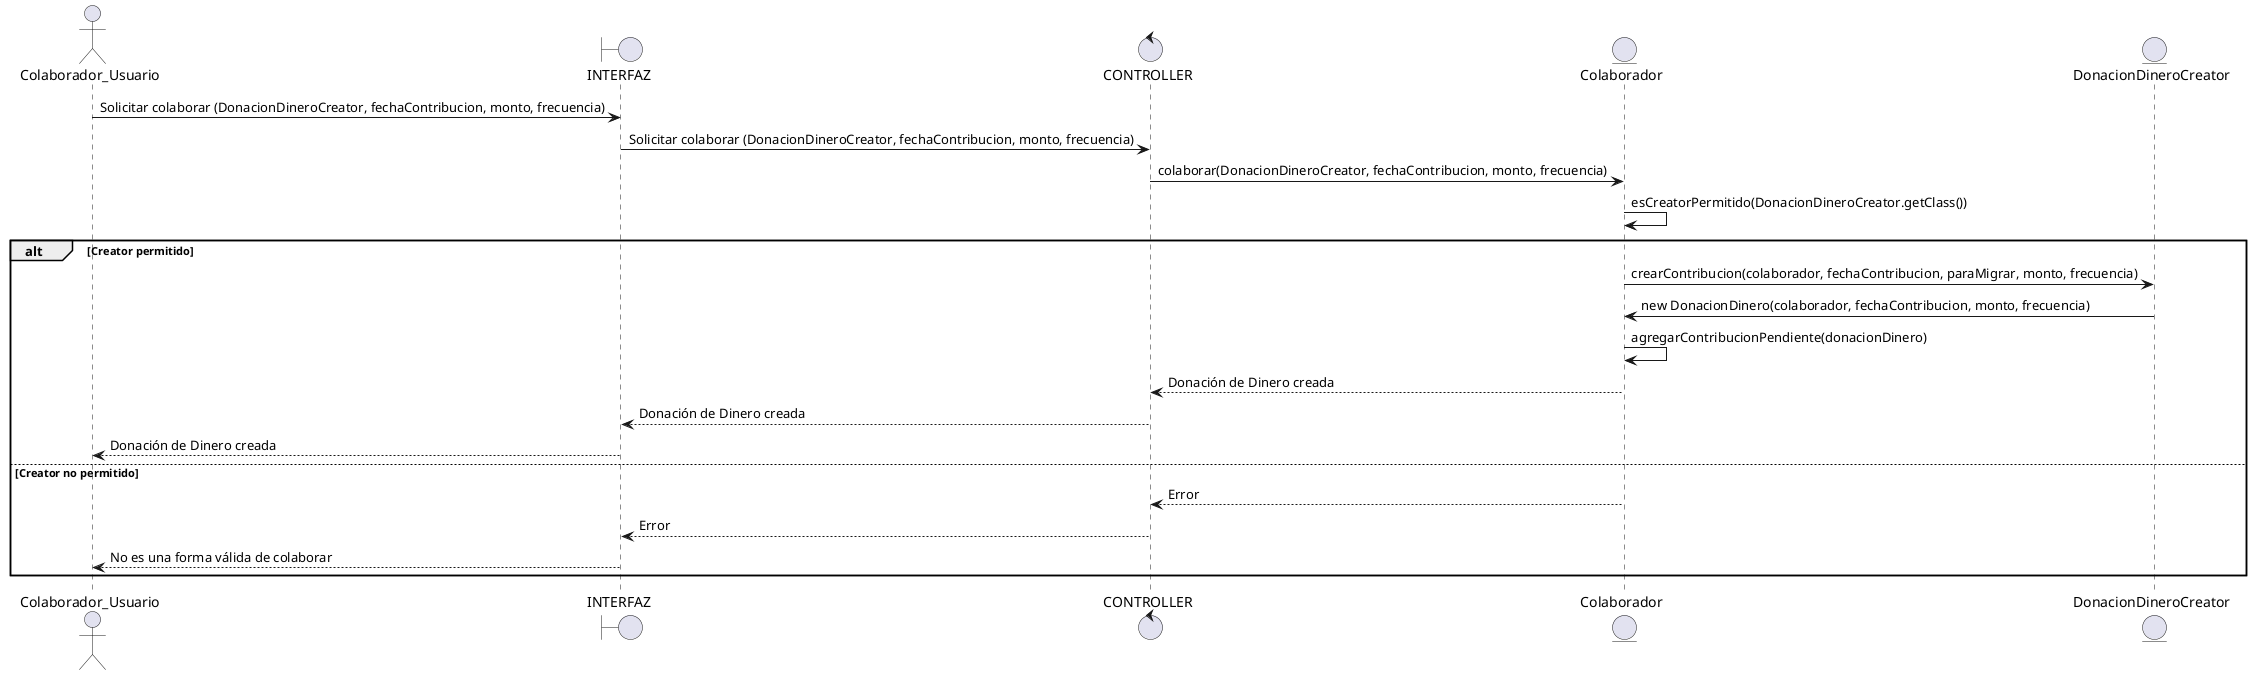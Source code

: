 @startuml donar_dinero_colaborar
actor Colaborador_Usuario as User
boundary INTERFAZ
control CONTROLLER
entity "Colaborador" as Colaborador
entity "DonacionDineroCreator" as DonarDineroCreator

User -> INTERFAZ: Solicitar colaborar (DonacionDineroCreator, fechaContribucion, monto, frecuencia)
INTERFAZ -> CONTROLLER: Solicitar colaborar (DonacionDineroCreator, fechaContribucion, monto, frecuencia)
CONTROLLER -> Colaborador: colaborar(DonacionDineroCreator, fechaContribucion, monto, frecuencia)
Colaborador -> Colaborador: esCreatorPermitido(DonacionDineroCreator.getClass())
alt Creator permitido
    Colaborador -> DonarDineroCreator: crearContribucion(colaborador, fechaContribucion, paraMigrar, monto, frecuencia)
    DonarDineroCreator -> Colaborador: new DonacionDinero(colaborador, fechaContribucion, monto, frecuencia)
    Colaborador -> Colaborador: agregarContribucionPendiente(donacionDinero)
    Colaborador --> CONTROLLER: Donación de Dinero creada
    CONTROLLER --> INTERFAZ: Donación de Dinero creada
    INTERFAZ --> User: Donación de Dinero creada
else Creator no permitido
    Colaborador --> CONTROLLER: Error
    CONTROLLER --> INTERFAZ: Error
    INTERFAZ --> User: No es una forma válida de colaborar
end
@enduml